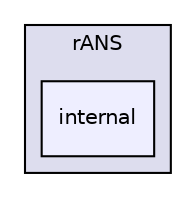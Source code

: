 digraph "/home/travis/build/AliceO2Group/AliceO2/Utilities/rANS/include/rANS/internal" {
  bgcolor=transparent;
  compound=true
  node [ fontsize="10", fontname="Helvetica"];
  edge [ labelfontsize="10", labelfontname="Helvetica"];
  subgraph clusterdir_d1bfd9b661c124b7bc83e2fd638a40c9 {
    graph [ bgcolor="#ddddee", pencolor="black", label="rANS" fontname="Helvetica", fontsize="10", URL="dir_d1bfd9b661c124b7bc83e2fd638a40c9.html"]
  dir_f9ff6bb427e0476b9475f71e4852f164 [shape=box, label="internal", style="filled", fillcolor="#eeeeff", pencolor="black", URL="dir_f9ff6bb427e0476b9475f71e4852f164.html"];
  }
}
